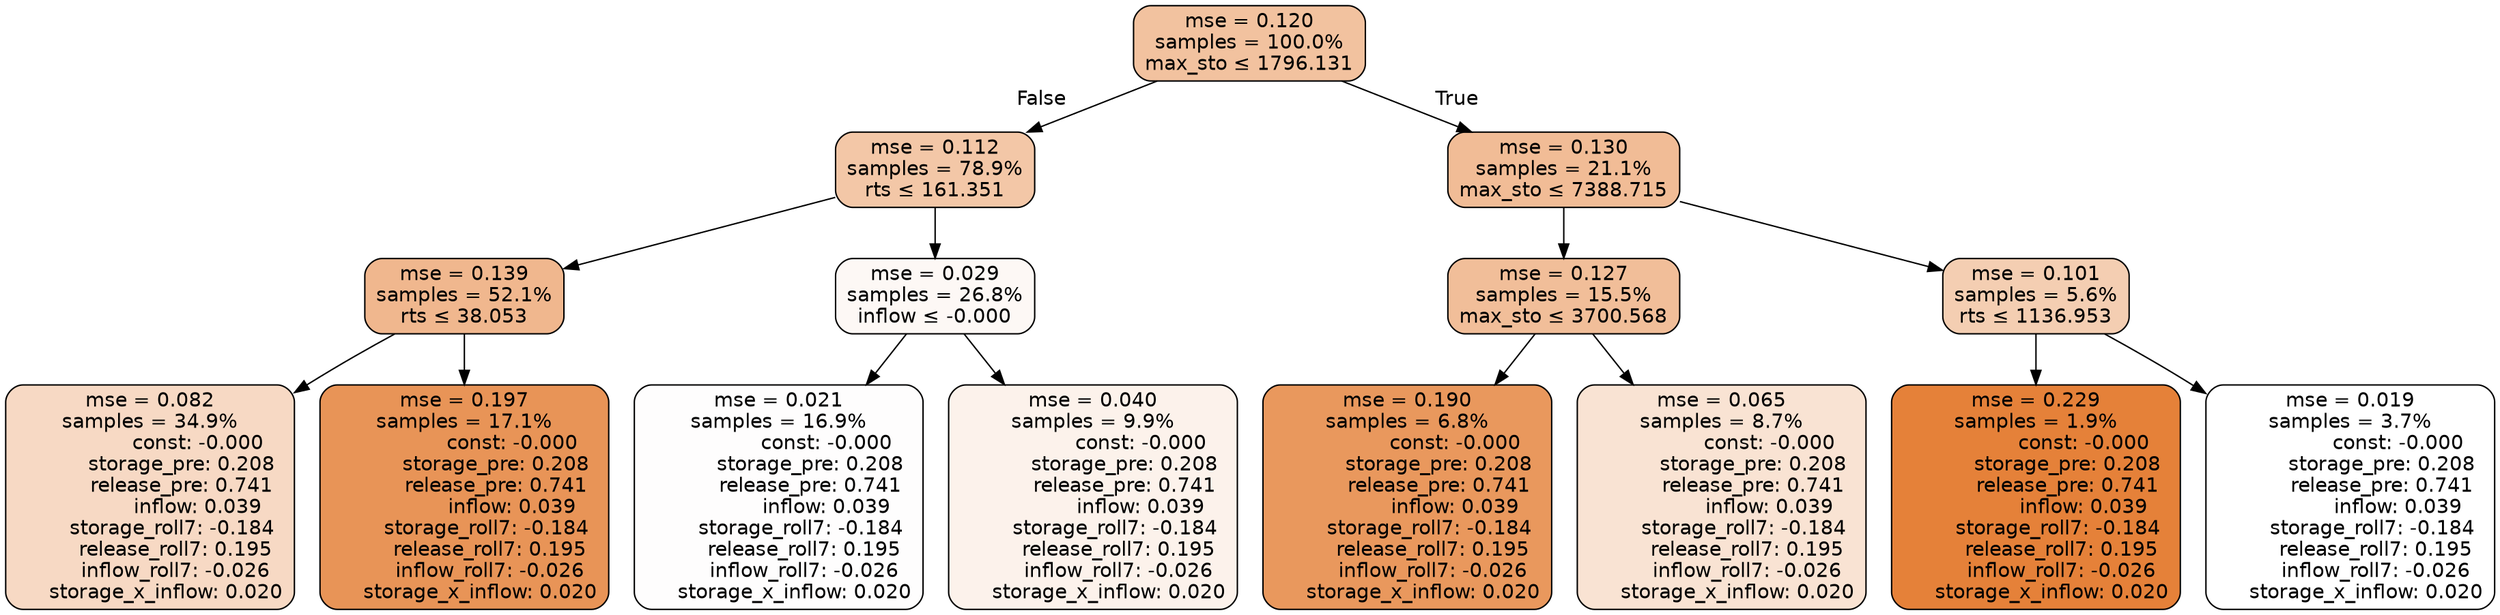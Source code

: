digraph tree {
node [shape=rectangle, style="filled, rounded", color="black", fontname=helvetica] ;
edge [fontname=helvetica] ;
	"0" [label="mse = 0.120
samples = 100.0%
max_sto &le; 1796.131", fillcolor="#f2c29f"]
	"1" [label="mse = 0.112
samples = 78.9%
rts &le; 161.351", fillcolor="#f3c7a7"]
	"2" [label="mse = 0.139
samples = 52.1%
rts &le; 38.053", fillcolor="#f0b78e"]
	"3" [label="mse = 0.082
samples = 34.9%
               const: -0.000
          storage_pre: 0.208
          release_pre: 0.741
               inflow: 0.039
       storage_roll7: -0.184
        release_roll7: 0.195
        inflow_roll7: -0.026
     storage_x_inflow: 0.020", fillcolor="#f7d9c4"]
	"4" [label="mse = 0.197
samples = 17.1%
               const: -0.000
          storage_pre: 0.208
          release_pre: 0.741
               inflow: 0.039
       storage_roll7: -0.184
        release_roll7: 0.195
        inflow_roll7: -0.026
     storage_x_inflow: 0.020", fillcolor="#e89457"]
	"5" [label="mse = 0.029
samples = 26.8%
inflow &le; -0.000", fillcolor="#fdf8f5"]
	"6" [label="mse = 0.021
samples = 16.9%
               const: -0.000
          storage_pre: 0.208
          release_pre: 0.741
               inflow: 0.039
       storage_roll7: -0.184
        release_roll7: 0.195
        inflow_roll7: -0.026
     storage_x_inflow: 0.020", fillcolor="#fefdfd"]
	"7" [label="mse = 0.040
samples = 9.9%
               const: -0.000
          storage_pre: 0.208
          release_pre: 0.741
               inflow: 0.039
       storage_roll7: -0.184
        release_roll7: 0.195
        inflow_roll7: -0.026
     storage_x_inflow: 0.020", fillcolor="#fcf2eb"]
	"8" [label="mse = 0.130
samples = 21.1%
max_sto &le; 7388.715", fillcolor="#f1bc96"]
	"9" [label="mse = 0.127
samples = 15.5%
max_sto &le; 3700.568", fillcolor="#f1be99"]
	"10" [label="mse = 0.190
samples = 6.8%
               const: -0.000
          storage_pre: 0.208
          release_pre: 0.741
               inflow: 0.039
       storage_roll7: -0.184
        release_roll7: 0.195
        inflow_roll7: -0.026
     storage_x_inflow: 0.020", fillcolor="#e9985d"]
	"11" [label="mse = 0.065
samples = 8.7%
               const: -0.000
          storage_pre: 0.208
          release_pre: 0.741
               inflow: 0.039
       storage_roll7: -0.184
        release_roll7: 0.195
        inflow_roll7: -0.026
     storage_x_inflow: 0.020", fillcolor="#f9e3d3"]
	"12" [label="mse = 0.101
samples = 5.6%
rts &le; 1136.953", fillcolor="#f4ceb2"]
	"13" [label="mse = 0.229
samples = 1.9%
               const: -0.000
          storage_pre: 0.208
          release_pre: 0.741
               inflow: 0.039
       storage_roll7: -0.184
        release_roll7: 0.195
        inflow_roll7: -0.026
     storage_x_inflow: 0.020", fillcolor="#e58139"]
	"14" [label="mse = 0.019
samples = 3.7%
               const: -0.000
          storage_pre: 0.208
          release_pre: 0.741
               inflow: 0.039
       storage_roll7: -0.184
        release_roll7: 0.195
        inflow_roll7: -0.026
     storage_x_inflow: 0.020", fillcolor="#ffffff"]

	"0" -> "1" [labeldistance=2.5, labelangle=45, headlabel="False"]
	"1" -> "2"
	"2" -> "3"
	"2" -> "4"
	"1" -> "5"
	"5" -> "6"
	"5" -> "7"
	"0" -> "8" [labeldistance=2.5, labelangle=-45, headlabel="True"]
	"8" -> "9"
	"9" -> "10"
	"9" -> "11"
	"8" -> "12"
	"12" -> "13"
	"12" -> "14"
}